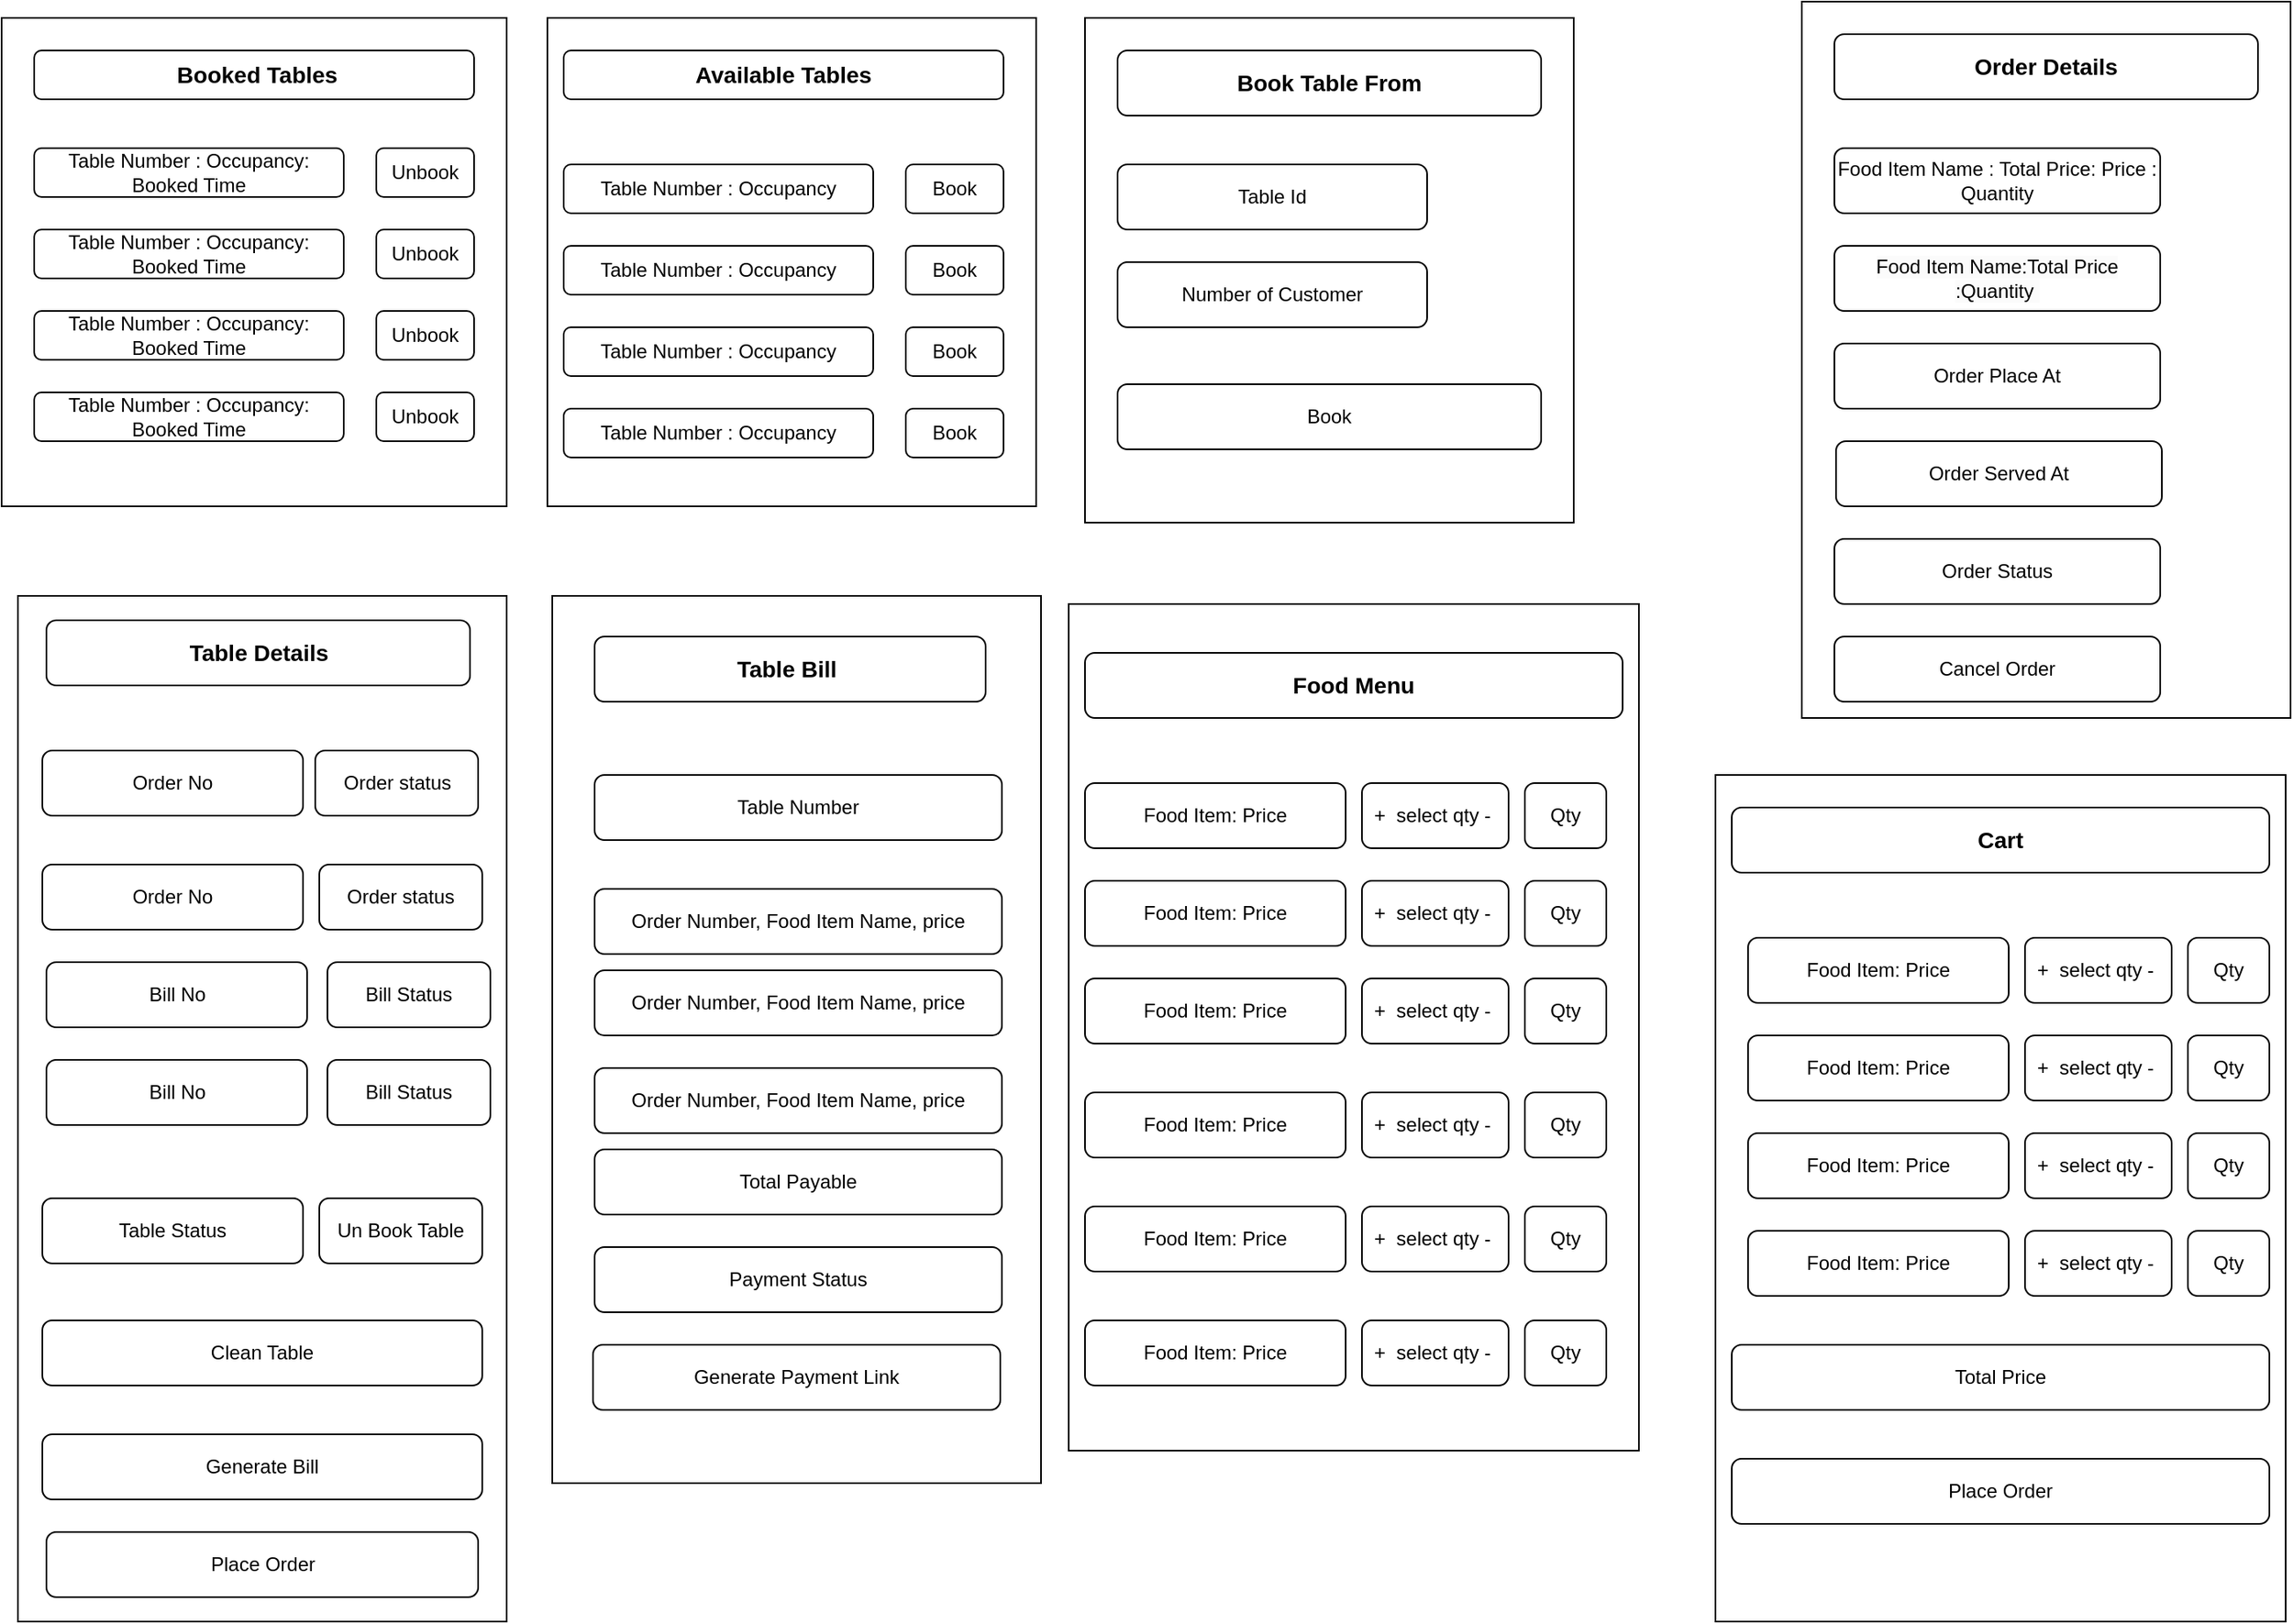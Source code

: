 <mxfile version="24.4.0" type="github">
  <diagram name="Page-1" id="yTE_MTdcGd8XoMPJyux-">
    <mxGraphModel dx="3758" dy="1957" grid="1" gridSize="10" guides="1" tooltips="1" connect="1" arrows="1" fold="1" page="1" pageScale="1" pageWidth="827" pageHeight="1169" math="0" shadow="0">
      <root>
        <mxCell id="0" />
        <mxCell id="1" parent="0" />
        <mxCell id="SVt4d5FXb6J8XK-2-Z7e-1" value="" style="rounded=0;whiteSpace=wrap;html=1;direction=south;" parent="1" vertex="1">
          <mxGeometry x="110" y="20" width="300" height="300" as="geometry" />
        </mxCell>
        <mxCell id="SVt4d5FXb6J8XK-2-Z7e-2" value="&lt;font style=&quot;font-size: 14px;&quot;&gt;&lt;b&gt;Available Tables&lt;/b&gt;&lt;/font&gt;" style="rounded=1;whiteSpace=wrap;html=1;" parent="1" vertex="1">
          <mxGeometry x="120" y="40" width="270" height="30" as="geometry" />
        </mxCell>
        <mxCell id="SVt4d5FXb6J8XK-2-Z7e-3" value="Table Number : Occupancy" style="rounded=1;whiteSpace=wrap;html=1;" parent="1" vertex="1">
          <mxGeometry x="120" y="110" width="190" height="30" as="geometry" />
        </mxCell>
        <mxCell id="SVt4d5FXb6J8XK-2-Z7e-4" value="Table Number : Occupancy" style="rounded=1;whiteSpace=wrap;html=1;" parent="1" vertex="1">
          <mxGeometry x="120" y="160" width="190" height="30" as="geometry" />
        </mxCell>
        <mxCell id="SVt4d5FXb6J8XK-2-Z7e-5" value="Table Number : Occupancy" style="rounded=1;whiteSpace=wrap;html=1;" parent="1" vertex="1">
          <mxGeometry x="120" y="210" width="190" height="30" as="geometry" />
        </mxCell>
        <mxCell id="SVt4d5FXb6J8XK-2-Z7e-6" value="Table Number : Occupancy" style="rounded=1;whiteSpace=wrap;html=1;" parent="1" vertex="1">
          <mxGeometry x="120" y="260" width="190" height="30" as="geometry" />
        </mxCell>
        <mxCell id="SVt4d5FXb6J8XK-2-Z7e-8" value="Book" style="rounded=1;whiteSpace=wrap;html=1;" parent="1" vertex="1">
          <mxGeometry x="330" y="110" width="60" height="30" as="geometry" />
        </mxCell>
        <mxCell id="SVt4d5FXb6J8XK-2-Z7e-10" value="Book" style="rounded=1;whiteSpace=wrap;html=1;" parent="1" vertex="1">
          <mxGeometry x="330" y="160" width="60" height="30" as="geometry" />
        </mxCell>
        <mxCell id="SVt4d5FXb6J8XK-2-Z7e-11" value="Book" style="rounded=1;whiteSpace=wrap;html=1;" parent="1" vertex="1">
          <mxGeometry x="330" y="210" width="60" height="30" as="geometry" />
        </mxCell>
        <mxCell id="SVt4d5FXb6J8XK-2-Z7e-12" value="Book" style="rounded=1;whiteSpace=wrap;html=1;" parent="1" vertex="1">
          <mxGeometry x="330" y="260" width="60" height="30" as="geometry" />
        </mxCell>
        <mxCell id="SVt4d5FXb6J8XK-2-Z7e-13" value="" style="rounded=0;whiteSpace=wrap;html=1;direction=south;" parent="1" vertex="1">
          <mxGeometry x="440" y="20" width="300" height="310" as="geometry" />
        </mxCell>
        <mxCell id="SVt4d5FXb6J8XK-2-Z7e-14" value="&lt;font style=&quot;font-size: 14px;&quot;&gt;&lt;b&gt;Book Table From&lt;/b&gt;&lt;/font&gt;" style="rounded=1;whiteSpace=wrap;html=1;" parent="1" vertex="1">
          <mxGeometry x="460" y="40" width="260" height="40" as="geometry" />
        </mxCell>
        <mxCell id="SVt4d5FXb6J8XK-2-Z7e-15" value="Table Id" style="rounded=1;whiteSpace=wrap;html=1;" parent="1" vertex="1">
          <mxGeometry x="460" y="110" width="190" height="40" as="geometry" />
        </mxCell>
        <mxCell id="SVt4d5FXb6J8XK-2-Z7e-16" value="Number of Customer" style="rounded=1;whiteSpace=wrap;html=1;" parent="1" vertex="1">
          <mxGeometry x="460" y="170" width="190" height="40" as="geometry" />
        </mxCell>
        <mxCell id="SVt4d5FXb6J8XK-2-Z7e-20" value="Book" style="rounded=1;whiteSpace=wrap;html=1;" parent="1" vertex="1">
          <mxGeometry x="460" y="245" width="260" height="40" as="geometry" />
        </mxCell>
        <mxCell id="SVt4d5FXb6J8XK-2-Z7e-21" value="" style="rounded=0;whiteSpace=wrap;html=1;direction=south;" parent="1" vertex="1">
          <mxGeometry x="-215" y="375" width="300" height="630" as="geometry" />
        </mxCell>
        <mxCell id="SVt4d5FXb6J8XK-2-Z7e-22" value="&lt;font style=&quot;font-size: 14px;&quot;&gt;&lt;b&gt;Table Details&lt;/b&gt;&lt;/font&gt;" style="rounded=1;whiteSpace=wrap;html=1;" parent="1" vertex="1">
          <mxGeometry x="-197.5" y="390" width="260" height="40" as="geometry" />
        </mxCell>
        <mxCell id="SVt4d5FXb6J8XK-2-Z7e-23" value="Order No" style="rounded=1;whiteSpace=wrap;html=1;" parent="1" vertex="1">
          <mxGeometry x="-200" y="470" width="160" height="40" as="geometry" />
        </mxCell>
        <mxCell id="SVt4d5FXb6J8XK-2-Z7e-25" value="Order status" style="rounded=1;whiteSpace=wrap;html=1;" parent="1" vertex="1">
          <mxGeometry x="-32.5" y="470" width="100" height="40" as="geometry" />
        </mxCell>
        <mxCell id="SVt4d5FXb6J8XK-2-Z7e-26" value="Order No" style="rounded=1;whiteSpace=wrap;html=1;" parent="1" vertex="1">
          <mxGeometry x="-200" y="540" width="160" height="40" as="geometry" />
        </mxCell>
        <mxCell id="SVt4d5FXb6J8XK-2-Z7e-27" value="Order status" style="rounded=1;whiteSpace=wrap;html=1;" parent="1" vertex="1">
          <mxGeometry x="-30" y="540" width="100" height="40" as="geometry" />
        </mxCell>
        <mxCell id="SVt4d5FXb6J8XK-2-Z7e-38" value="" style="rounded=0;whiteSpace=wrap;html=1;direction=south;" parent="1" vertex="1">
          <mxGeometry x="880" y="10" width="300" height="440" as="geometry" />
        </mxCell>
        <mxCell id="SVt4d5FXb6J8XK-2-Z7e-39" value="&lt;font style=&quot;font-size: 14px;&quot;&gt;&lt;b&gt;Order Details&lt;/b&gt;&lt;/font&gt;" style="rounded=1;whiteSpace=wrap;html=1;" parent="1" vertex="1">
          <mxGeometry x="900" y="30" width="260" height="40" as="geometry" />
        </mxCell>
        <mxCell id="SVt4d5FXb6J8XK-2-Z7e-40" value="Food Item Name : Total Price: Price : Quantity" style="rounded=1;whiteSpace=wrap;html=1;" parent="1" vertex="1">
          <mxGeometry x="900" y="100" width="200" height="40" as="geometry" />
        </mxCell>
        <mxCell id="SVt4d5FXb6J8XK-2-Z7e-41" value="&lt;span style=&quot;color: rgb(0, 0, 0); font-family: Helvetica; font-size: 12px; font-style: normal; font-variant-ligatures: normal; font-variant-caps: normal; font-weight: 400; letter-spacing: normal; orphans: 2; text-align: center; text-indent: 0px; text-transform: none; widows: 2; word-spacing: 0px; -webkit-text-stroke-width: 0px; white-space: normal; background-color: rgb(251, 251, 251); text-decoration-thickness: initial; text-decoration-style: initial; text-decoration-color: initial; display: inline !important; float: none;&quot;&gt;Food Item Name:Total Price :Quantity&amp;nbsp;&lt;/span&gt;" style="rounded=1;whiteSpace=wrap;html=1;" parent="1" vertex="1">
          <mxGeometry x="900" y="160" width="200" height="40" as="geometry" />
        </mxCell>
        <mxCell id="SVt4d5FXb6J8XK-2-Z7e-42" value="Order Place At" style="rounded=1;whiteSpace=wrap;html=1;" parent="1" vertex="1">
          <mxGeometry x="900" y="220" width="200" height="40" as="geometry" />
        </mxCell>
        <mxCell id="SVt4d5FXb6J8XK-2-Z7e-43" value="Order Served At" style="rounded=1;whiteSpace=wrap;html=1;" parent="1" vertex="1">
          <mxGeometry x="901" y="280" width="200" height="40" as="geometry" />
        </mxCell>
        <mxCell id="SVt4d5FXb6J8XK-2-Z7e-44" value="Order Status" style="rounded=1;whiteSpace=wrap;html=1;" parent="1" vertex="1">
          <mxGeometry x="900" y="340" width="200" height="40" as="geometry" />
        </mxCell>
        <mxCell id="SVt4d5FXb6J8XK-2-Z7e-45" value="" style="rounded=0;whiteSpace=wrap;html=1;direction=south;" parent="1" vertex="1">
          <mxGeometry x="113" y="375" width="300" height="545" as="geometry" />
        </mxCell>
        <mxCell id="SVt4d5FXb6J8XK-2-Z7e-46" value="&lt;font style=&quot;font-size: 14px;&quot;&gt;&lt;b&gt;Table Bill&amp;nbsp;&lt;/b&gt;&lt;/font&gt;" style="rounded=1;whiteSpace=wrap;html=1;" parent="1" vertex="1">
          <mxGeometry x="139" y="400" width="240" height="40" as="geometry" />
        </mxCell>
        <mxCell id="SVt4d5FXb6J8XK-2-Z7e-47" value="Table Number" style="rounded=1;whiteSpace=wrap;html=1;" parent="1" vertex="1">
          <mxGeometry x="139" y="485" width="250" height="40" as="geometry" />
        </mxCell>
        <mxCell id="SVt4d5FXb6J8XK-2-Z7e-50" value="Order Number, Food Item Name, price" style="rounded=1;whiteSpace=wrap;html=1;" parent="1" vertex="1">
          <mxGeometry x="139" y="555" width="250" height="40" as="geometry" />
        </mxCell>
        <mxCell id="SVt4d5FXb6J8XK-2-Z7e-51" value="Order Number, Food Item Name, price" style="rounded=1;whiteSpace=wrap;html=1;" parent="1" vertex="1">
          <mxGeometry x="139" y="605" width="250" height="40" as="geometry" />
        </mxCell>
        <mxCell id="SVt4d5FXb6J8XK-2-Z7e-52" value="Order Number, Food Item Name, price" style="rounded=1;whiteSpace=wrap;html=1;" parent="1" vertex="1">
          <mxGeometry x="139" y="665" width="250" height="40" as="geometry" />
        </mxCell>
        <mxCell id="SVt4d5FXb6J8XK-2-Z7e-53" value="Total Payable" style="rounded=1;whiteSpace=wrap;html=1;" parent="1" vertex="1">
          <mxGeometry x="139" y="715" width="250" height="40" as="geometry" />
        </mxCell>
        <mxCell id="SVt4d5FXb6J8XK-2-Z7e-54" value="Payment Status" style="rounded=1;whiteSpace=wrap;html=1;" parent="1" vertex="1">
          <mxGeometry x="139" y="775" width="250" height="40" as="geometry" />
        </mxCell>
        <mxCell id="SVt4d5FXb6J8XK-2-Z7e-68" value="" style="rounded=0;whiteSpace=wrap;html=1;direction=south;" parent="1" vertex="1">
          <mxGeometry x="430" y="380" width="350" height="520" as="geometry" />
        </mxCell>
        <mxCell id="SVt4d5FXb6J8XK-2-Z7e-69" value="&lt;font style=&quot;font-size: 14px;&quot;&gt;&lt;b&gt;Food Menu&lt;/b&gt;&lt;/font&gt;" style="rounded=1;whiteSpace=wrap;html=1;" parent="1" vertex="1">
          <mxGeometry x="440" y="410" width="330" height="40" as="geometry" />
        </mxCell>
        <mxCell id="SVt4d5FXb6J8XK-2-Z7e-70" value="Food Item: Price" style="rounded=1;whiteSpace=wrap;html=1;" parent="1" vertex="1">
          <mxGeometry x="440" y="490" width="160" height="40" as="geometry" />
        </mxCell>
        <mxCell id="SVt4d5FXb6J8XK-2-Z7e-71" value="Food Item: Price" style="rounded=1;whiteSpace=wrap;html=1;" parent="1" vertex="1">
          <mxGeometry x="440" y="550" width="160" height="40" as="geometry" />
        </mxCell>
        <mxCell id="SVt4d5FXb6J8XK-2-Z7e-72" value="Food Item: Price" style="rounded=1;whiteSpace=wrap;html=1;" parent="1" vertex="1">
          <mxGeometry x="440" y="610" width="160" height="40" as="geometry" />
        </mxCell>
        <mxCell id="SVt4d5FXb6J8XK-2-Z7e-73" value="Food Item: Price" style="rounded=1;whiteSpace=wrap;html=1;" parent="1" vertex="1">
          <mxGeometry x="440" y="680" width="160" height="40" as="geometry" />
        </mxCell>
        <mxCell id="SVt4d5FXb6J8XK-2-Z7e-74" value="Food Item: Price" style="rounded=1;whiteSpace=wrap;html=1;" parent="1" vertex="1">
          <mxGeometry x="440" y="750" width="160" height="40" as="geometry" />
        </mxCell>
        <mxCell id="SVt4d5FXb6J8XK-2-Z7e-75" value="Food Item: Price" style="rounded=1;whiteSpace=wrap;html=1;" parent="1" vertex="1">
          <mxGeometry x="440" y="820" width="160" height="40" as="geometry" />
        </mxCell>
        <mxCell id="SVt4d5FXb6J8XK-2-Z7e-77" value="+&amp;nbsp; select qty -&amp;nbsp;" style="rounded=1;whiteSpace=wrap;html=1;" parent="1" vertex="1">
          <mxGeometry x="610" y="490" width="90" height="40" as="geometry" />
        </mxCell>
        <mxCell id="SVt4d5FXb6J8XK-2-Z7e-78" value="+&amp;nbsp; select qty -&amp;nbsp;" style="rounded=1;whiteSpace=wrap;html=1;" parent="1" vertex="1">
          <mxGeometry x="610" y="550" width="90" height="40" as="geometry" />
        </mxCell>
        <mxCell id="SVt4d5FXb6J8XK-2-Z7e-79" value="+&amp;nbsp; select qty -&amp;nbsp;" style="rounded=1;whiteSpace=wrap;html=1;" parent="1" vertex="1">
          <mxGeometry x="610" y="610" width="90" height="40" as="geometry" />
        </mxCell>
        <mxCell id="SVt4d5FXb6J8XK-2-Z7e-80" value="+&amp;nbsp; select qty -&amp;nbsp;" style="rounded=1;whiteSpace=wrap;html=1;" parent="1" vertex="1">
          <mxGeometry x="610" y="680" width="90" height="40" as="geometry" />
        </mxCell>
        <mxCell id="SVt4d5FXb6J8XK-2-Z7e-81" value="+&amp;nbsp; select qty -&amp;nbsp;" style="rounded=1;whiteSpace=wrap;html=1;" parent="1" vertex="1">
          <mxGeometry x="610" y="750" width="90" height="40" as="geometry" />
        </mxCell>
        <mxCell id="SVt4d5FXb6J8XK-2-Z7e-82" value="+&amp;nbsp; select qty -&amp;nbsp;" style="rounded=1;whiteSpace=wrap;html=1;" parent="1" vertex="1">
          <mxGeometry x="610" y="820" width="90" height="40" as="geometry" />
        </mxCell>
        <mxCell id="SVt4d5FXb6J8XK-2-Z7e-87" value="Qty" style="rounded=1;whiteSpace=wrap;html=1;" parent="1" vertex="1">
          <mxGeometry x="710" y="490" width="50" height="40" as="geometry" />
        </mxCell>
        <mxCell id="SVt4d5FXb6J8XK-2-Z7e-89" value="Qty" style="rounded=1;whiteSpace=wrap;html=1;" parent="1" vertex="1">
          <mxGeometry x="710" y="550" width="50" height="40" as="geometry" />
        </mxCell>
        <mxCell id="SVt4d5FXb6J8XK-2-Z7e-90" value="Qty" style="rounded=1;whiteSpace=wrap;html=1;" parent="1" vertex="1">
          <mxGeometry x="710" y="610" width="50" height="40" as="geometry" />
        </mxCell>
        <mxCell id="SVt4d5FXb6J8XK-2-Z7e-91" value="Qty" style="rounded=1;whiteSpace=wrap;html=1;" parent="1" vertex="1">
          <mxGeometry x="710" y="680" width="50" height="40" as="geometry" />
        </mxCell>
        <mxCell id="SVt4d5FXb6J8XK-2-Z7e-92" value="Qty" style="rounded=1;whiteSpace=wrap;html=1;" parent="1" vertex="1">
          <mxGeometry x="710" y="750" width="50" height="40" as="geometry" />
        </mxCell>
        <mxCell id="SVt4d5FXb6J8XK-2-Z7e-93" value="Qty" style="rounded=1;whiteSpace=wrap;html=1;" parent="1" vertex="1">
          <mxGeometry x="710" y="820" width="50" height="40" as="geometry" />
        </mxCell>
        <mxCell id="SVt4d5FXb6J8XK-2-Z7e-94" value="" style="rounded=0;whiteSpace=wrap;html=1;direction=south;" parent="1" vertex="1">
          <mxGeometry x="827" y="485" width="350" height="520" as="geometry" />
        </mxCell>
        <mxCell id="SVt4d5FXb6J8XK-2-Z7e-95" value="&lt;font style=&quot;font-size: 14px;&quot;&gt;&lt;b&gt;Cart&lt;/b&gt;&lt;/font&gt;" style="rounded=1;whiteSpace=wrap;html=1;" parent="1" vertex="1">
          <mxGeometry x="837" y="505" width="330" height="40" as="geometry" />
        </mxCell>
        <mxCell id="SVt4d5FXb6J8XK-2-Z7e-96" value="Food Item: Price" style="rounded=1;whiteSpace=wrap;html=1;" parent="1" vertex="1">
          <mxGeometry x="847" y="585" width="160" height="40" as="geometry" />
        </mxCell>
        <mxCell id="SVt4d5FXb6J8XK-2-Z7e-97" value="+&amp;nbsp; select qty -&amp;nbsp;" style="rounded=1;whiteSpace=wrap;html=1;" parent="1" vertex="1">
          <mxGeometry x="1017" y="585" width="90" height="40" as="geometry" />
        </mxCell>
        <mxCell id="SVt4d5FXb6J8XK-2-Z7e-98" value="Qty" style="rounded=1;whiteSpace=wrap;html=1;" parent="1" vertex="1">
          <mxGeometry x="1117" y="585" width="50" height="40" as="geometry" />
        </mxCell>
        <mxCell id="SVt4d5FXb6J8XK-2-Z7e-99" value="Food Item: Price" style="rounded=1;whiteSpace=wrap;html=1;" parent="1" vertex="1">
          <mxGeometry x="847" y="645" width="160" height="40" as="geometry" />
        </mxCell>
        <mxCell id="SVt4d5FXb6J8XK-2-Z7e-100" value="Food Item: Price" style="rounded=1;whiteSpace=wrap;html=1;" parent="1" vertex="1">
          <mxGeometry x="847" y="765" width="160" height="40" as="geometry" />
        </mxCell>
        <mxCell id="SVt4d5FXb6J8XK-2-Z7e-102" value="Food Item: Price" style="rounded=1;whiteSpace=wrap;html=1;" parent="1" vertex="1">
          <mxGeometry x="847" y="705" width="160" height="40" as="geometry" />
        </mxCell>
        <mxCell id="SVt4d5FXb6J8XK-2-Z7e-103" value="+&amp;nbsp; select qty -&amp;nbsp;" style="rounded=1;whiteSpace=wrap;html=1;" parent="1" vertex="1">
          <mxGeometry x="1017" y="645" width="90" height="40" as="geometry" />
        </mxCell>
        <mxCell id="SVt4d5FXb6J8XK-2-Z7e-104" value="+&amp;nbsp; select qty -&amp;nbsp;" style="rounded=1;whiteSpace=wrap;html=1;" parent="1" vertex="1">
          <mxGeometry x="1017" y="705" width="90" height="40" as="geometry" />
        </mxCell>
        <mxCell id="SVt4d5FXb6J8XK-2-Z7e-105" value="+&amp;nbsp; select qty -&amp;nbsp;" style="rounded=1;whiteSpace=wrap;html=1;" parent="1" vertex="1">
          <mxGeometry x="1017" y="765" width="90" height="40" as="geometry" />
        </mxCell>
        <mxCell id="SVt4d5FXb6J8XK-2-Z7e-106" value="Qty" style="rounded=1;whiteSpace=wrap;html=1;" parent="1" vertex="1">
          <mxGeometry x="1117" y="645" width="50" height="40" as="geometry" />
        </mxCell>
        <mxCell id="SVt4d5FXb6J8XK-2-Z7e-107" value="Qty" style="rounded=1;whiteSpace=wrap;html=1;" parent="1" vertex="1">
          <mxGeometry x="1117" y="705" width="50" height="40" as="geometry" />
        </mxCell>
        <mxCell id="SVt4d5FXb6J8XK-2-Z7e-108" value="Qty" style="rounded=1;whiteSpace=wrap;html=1;" parent="1" vertex="1">
          <mxGeometry x="1117" y="765" width="50" height="40" as="geometry" />
        </mxCell>
        <mxCell id="SVt4d5FXb6J8XK-2-Z7e-109" value="Total Price" style="rounded=1;whiteSpace=wrap;html=1;" parent="1" vertex="1">
          <mxGeometry x="837" y="835" width="330" height="40" as="geometry" />
        </mxCell>
        <mxCell id="SVt4d5FXb6J8XK-2-Z7e-110" value="Place Order" style="rounded=1;whiteSpace=wrap;html=1;" parent="1" vertex="1">
          <mxGeometry x="837" y="905" width="330" height="40" as="geometry" />
        </mxCell>
        <mxCell id="SVt4d5FXb6J8XK-2-Z7e-111" value="Generate Bill" style="rounded=1;whiteSpace=wrap;html=1;" parent="1" vertex="1">
          <mxGeometry x="-200" y="890" width="270" height="40" as="geometry" />
        </mxCell>
        <mxCell id="SVt4d5FXb6J8XK-2-Z7e-113" value="Generate Payment Link" style="rounded=1;whiteSpace=wrap;html=1;" parent="1" vertex="1">
          <mxGeometry x="138" y="835" width="250" height="40" as="geometry" />
        </mxCell>
        <mxCell id="SVt4d5FXb6J8XK-2-Z7e-114" value="Un Book Table" style="rounded=1;whiteSpace=wrap;html=1;" parent="1" vertex="1">
          <mxGeometry x="-30" y="745" width="100" height="40" as="geometry" />
        </mxCell>
        <mxCell id="SVt4d5FXb6J8XK-2-Z7e-116" value="Table Status" style="rounded=1;whiteSpace=wrap;html=1;" parent="1" vertex="1">
          <mxGeometry x="-200" y="745" width="160" height="40" as="geometry" />
        </mxCell>
        <mxCell id="SVt4d5FXb6J8XK-2-Z7e-117" value="Place Order" style="rounded=1;whiteSpace=wrap;html=1;" parent="1" vertex="1">
          <mxGeometry x="-197.5" y="950" width="265" height="40" as="geometry" />
        </mxCell>
        <mxCell id="qVFAaHJfhLGyaqpEFxVK-1" value="" style="rounded=0;whiteSpace=wrap;html=1;direction=south;" parent="1" vertex="1">
          <mxGeometry x="-225" y="20" width="310" height="300" as="geometry" />
        </mxCell>
        <mxCell id="qVFAaHJfhLGyaqpEFxVK-2" value="&lt;font style=&quot;font-size: 14px;&quot;&gt;&lt;b&gt;&amp;nbsp;Booked Tables&lt;/b&gt;&lt;/font&gt;" style="rounded=1;whiteSpace=wrap;html=1;" parent="1" vertex="1">
          <mxGeometry x="-205" y="40" width="270" height="30" as="geometry" />
        </mxCell>
        <mxCell id="qVFAaHJfhLGyaqpEFxVK-3" value="Table Number : Occupancy: Booked Time" style="rounded=1;whiteSpace=wrap;html=1;" parent="1" vertex="1">
          <mxGeometry x="-205" y="100" width="190" height="30" as="geometry" />
        </mxCell>
        <mxCell id="qVFAaHJfhLGyaqpEFxVK-4" value="Unbook" style="rounded=1;whiteSpace=wrap;html=1;" parent="1" vertex="1">
          <mxGeometry x="5" y="100" width="60" height="30" as="geometry" />
        </mxCell>
        <mxCell id="qVFAaHJfhLGyaqpEFxVK-5" value="Table Number : Occupancy: Booked Time" style="rounded=1;whiteSpace=wrap;html=1;" parent="1" vertex="1">
          <mxGeometry x="-205" y="150" width="190" height="30" as="geometry" />
        </mxCell>
        <mxCell id="qVFAaHJfhLGyaqpEFxVK-6" value="Table Number : Occupancy: Booked Time" style="rounded=1;whiteSpace=wrap;html=1;" parent="1" vertex="1">
          <mxGeometry x="-205" y="200" width="190" height="30" as="geometry" />
        </mxCell>
        <mxCell id="qVFAaHJfhLGyaqpEFxVK-7" value="Table Number : Occupancy: Booked Time" style="rounded=1;whiteSpace=wrap;html=1;" parent="1" vertex="1">
          <mxGeometry x="-205" y="250" width="190" height="30" as="geometry" />
        </mxCell>
        <mxCell id="qVFAaHJfhLGyaqpEFxVK-8" value="Unbook" style="rounded=1;whiteSpace=wrap;html=1;" parent="1" vertex="1">
          <mxGeometry x="5" y="150" width="60" height="30" as="geometry" />
        </mxCell>
        <mxCell id="qVFAaHJfhLGyaqpEFxVK-9" value="Unbook" style="rounded=1;whiteSpace=wrap;html=1;" parent="1" vertex="1">
          <mxGeometry x="5" y="200" width="60" height="30" as="geometry" />
        </mxCell>
        <mxCell id="qVFAaHJfhLGyaqpEFxVK-10" value="Unbook" style="rounded=1;whiteSpace=wrap;html=1;" parent="1" vertex="1">
          <mxGeometry x="5" y="250" width="60" height="30" as="geometry" />
        </mxCell>
        <mxCell id="ACU_mTZXsHy0IF5izEBg-3" value="Clean Table" style="rounded=1;whiteSpace=wrap;html=1;" vertex="1" parent="1">
          <mxGeometry x="-200" y="820" width="270" height="40" as="geometry" />
        </mxCell>
        <mxCell id="ACU_mTZXsHy0IF5izEBg-5" value="Cancel Order" style="rounded=1;whiteSpace=wrap;html=1;" vertex="1" parent="1">
          <mxGeometry x="900" y="400" width="200" height="40" as="geometry" />
        </mxCell>
        <mxCell id="ACU_mTZXsHy0IF5izEBg-6" value="Bill No" style="rounded=1;whiteSpace=wrap;html=1;" vertex="1" parent="1">
          <mxGeometry x="-197.5" y="600" width="160" height="40" as="geometry" />
        </mxCell>
        <mxCell id="ACU_mTZXsHy0IF5izEBg-7" value="Bill No" style="rounded=1;whiteSpace=wrap;html=1;" vertex="1" parent="1">
          <mxGeometry x="-197.5" y="660" width="160" height="40" as="geometry" />
        </mxCell>
        <mxCell id="ACU_mTZXsHy0IF5izEBg-8" value="Bill Status" style="rounded=1;whiteSpace=wrap;html=1;" vertex="1" parent="1">
          <mxGeometry x="-25" y="600" width="100" height="40" as="geometry" />
        </mxCell>
        <mxCell id="ACU_mTZXsHy0IF5izEBg-9" value="Bill Status" style="rounded=1;whiteSpace=wrap;html=1;" vertex="1" parent="1">
          <mxGeometry x="-25" y="660" width="100" height="40" as="geometry" />
        </mxCell>
      </root>
    </mxGraphModel>
  </diagram>
</mxfile>
